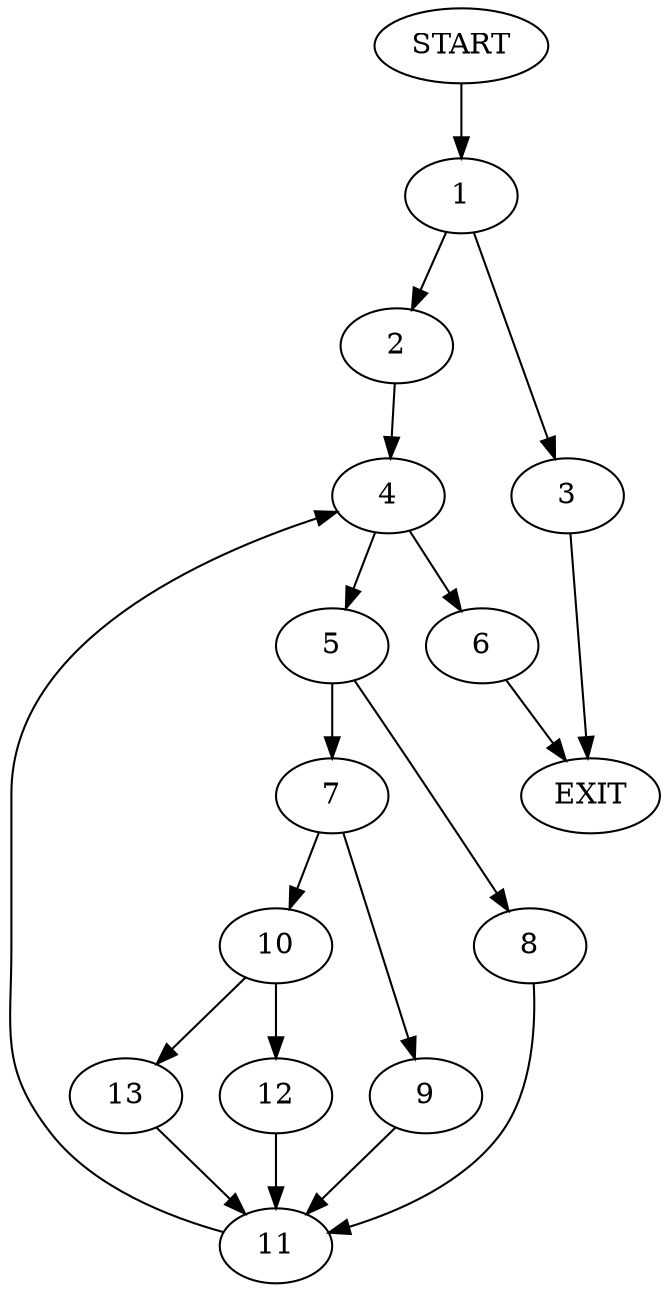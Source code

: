 digraph {
0 [label="START"]
14 [label="EXIT"]
0 -> 1
1 -> 2
1 -> 3
2 -> 4
3 -> 14
4 -> 5
4 -> 6
6 -> 14
5 -> 7
5 -> 8
7 -> 9
7 -> 10
8 -> 11
11 -> 4
10 -> 12
10 -> 13
9 -> 11
13 -> 11
12 -> 11
}
